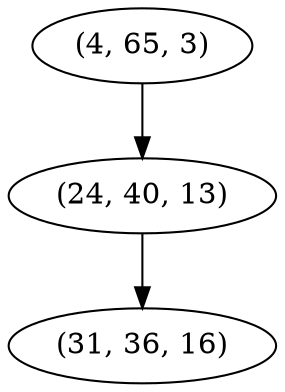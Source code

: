 digraph tree {
    "(4, 65, 3)";
    "(24, 40, 13)";
    "(31, 36, 16)";
    "(4, 65, 3)" -> "(24, 40, 13)";
    "(24, 40, 13)" -> "(31, 36, 16)";
}
